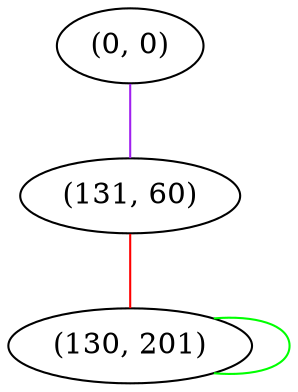 graph "" {
"(0, 0)";
"(131, 60)";
"(130, 201)";
"(0, 0)" -- "(131, 60)"  [color=purple, key=0, weight=4];
"(131, 60)" -- "(130, 201)"  [color=red, key=0, weight=1];
"(130, 201)" -- "(130, 201)"  [color=green, key=0, weight=2];
}
